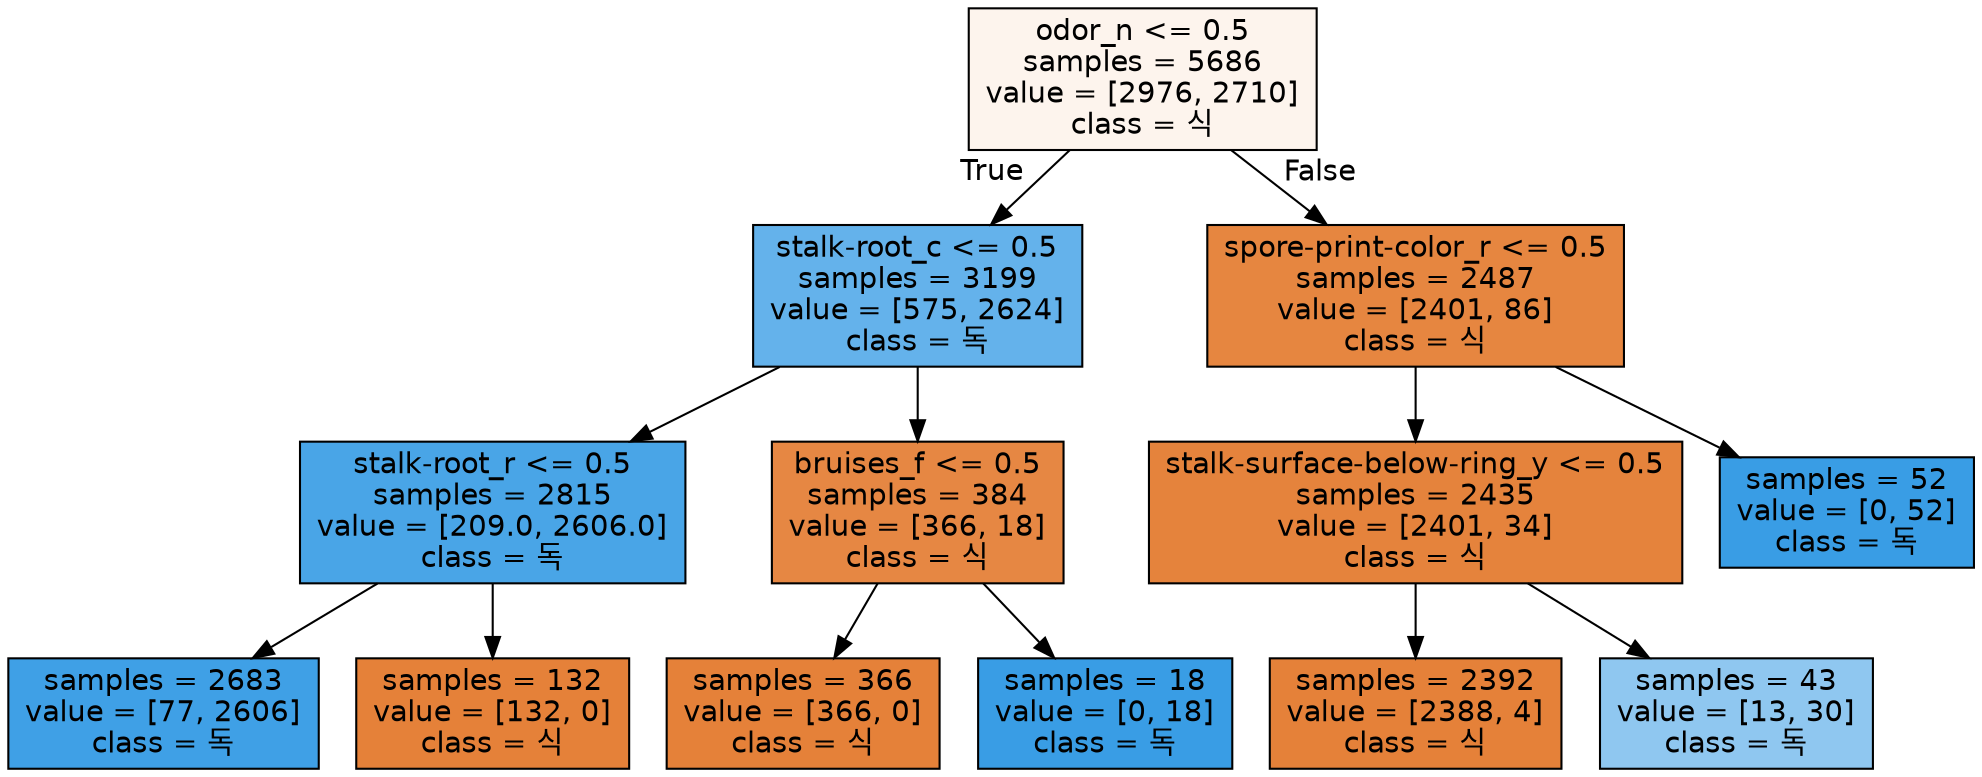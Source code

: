 digraph Tree {
node [shape=box, style="filled", color="black", fontname="helvetica"] ;
edge [fontname="helvetica"] ;
0 [label="odor_n <= 0.5\nsamples = 5686\nvalue = [2976, 2710]\nclass = 식", fillcolor="#fdf4ed"] ;
1 [label="stalk-root_c <= 0.5\nsamples = 3199\nvalue = [575, 2624]\nclass = 독", fillcolor="#64b2eb"] ;
0 -> 1 [labeldistance=2.5, labelangle=45, headlabel="True"] ;
2 [label="stalk-root_r <= 0.5\nsamples = 2815\nvalue = [209.0, 2606.0]\nclass = 독", fillcolor="#49a5e7"] ;
1 -> 2 ;
3 [label="samples = 2683\nvalue = [77, 2606]\nclass = 독", fillcolor="#3fa0e6"] ;
2 -> 3 ;
4 [label="samples = 132\nvalue = [132, 0]\nclass = 식", fillcolor="#e58139"] ;
2 -> 4 ;
5 [label="bruises_f <= 0.5\nsamples = 384\nvalue = [366, 18]\nclass = 식", fillcolor="#e68743"] ;
1 -> 5 ;
6 [label="samples = 366\nvalue = [366, 0]\nclass = 식", fillcolor="#e58139"] ;
5 -> 6 ;
7 [label="samples = 18\nvalue = [0, 18]\nclass = 독", fillcolor="#399de5"] ;
5 -> 7 ;
8 [label="spore-print-color_r <= 0.5\nsamples = 2487\nvalue = [2401, 86]\nclass = 식", fillcolor="#e68640"] ;
0 -> 8 [labeldistance=2.5, labelangle=-45, headlabel="False"] ;
9 [label="stalk-surface-below-ring_y <= 0.5\nsamples = 2435\nvalue = [2401, 34]\nclass = 식", fillcolor="#e5833c"] ;
8 -> 9 ;
10 [label="samples = 2392\nvalue = [2388, 4]\nclass = 식", fillcolor="#e58139"] ;
9 -> 10 ;
11 [label="samples = 43\nvalue = [13, 30]\nclass = 독", fillcolor="#8fc7f0"] ;
9 -> 11 ;
12 [label="samples = 52\nvalue = [0, 52]\nclass = 독", fillcolor="#399de5"] ;
8 -> 12 ;
}